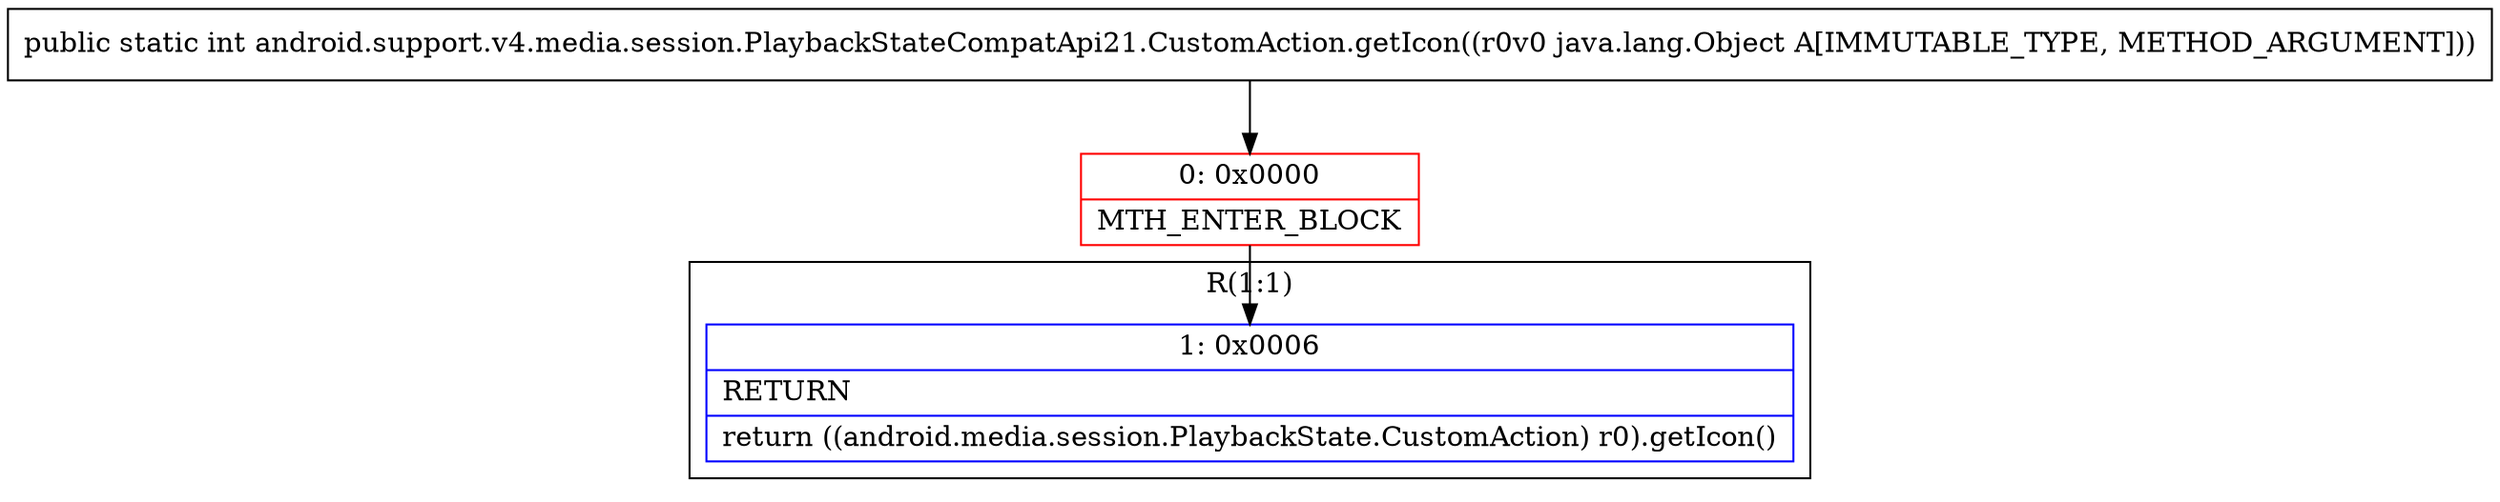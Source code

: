 digraph "CFG forandroid.support.v4.media.session.PlaybackStateCompatApi21.CustomAction.getIcon(Ljava\/lang\/Object;)I" {
subgraph cluster_Region_1758076680 {
label = "R(1:1)";
node [shape=record,color=blue];
Node_1 [shape=record,label="{1\:\ 0x0006|RETURN\l|return ((android.media.session.PlaybackState.CustomAction) r0).getIcon()\l}"];
}
Node_0 [shape=record,color=red,label="{0\:\ 0x0000|MTH_ENTER_BLOCK\l}"];
MethodNode[shape=record,label="{public static int android.support.v4.media.session.PlaybackStateCompatApi21.CustomAction.getIcon((r0v0 java.lang.Object A[IMMUTABLE_TYPE, METHOD_ARGUMENT])) }"];
MethodNode -> Node_0;
Node_0 -> Node_1;
}

